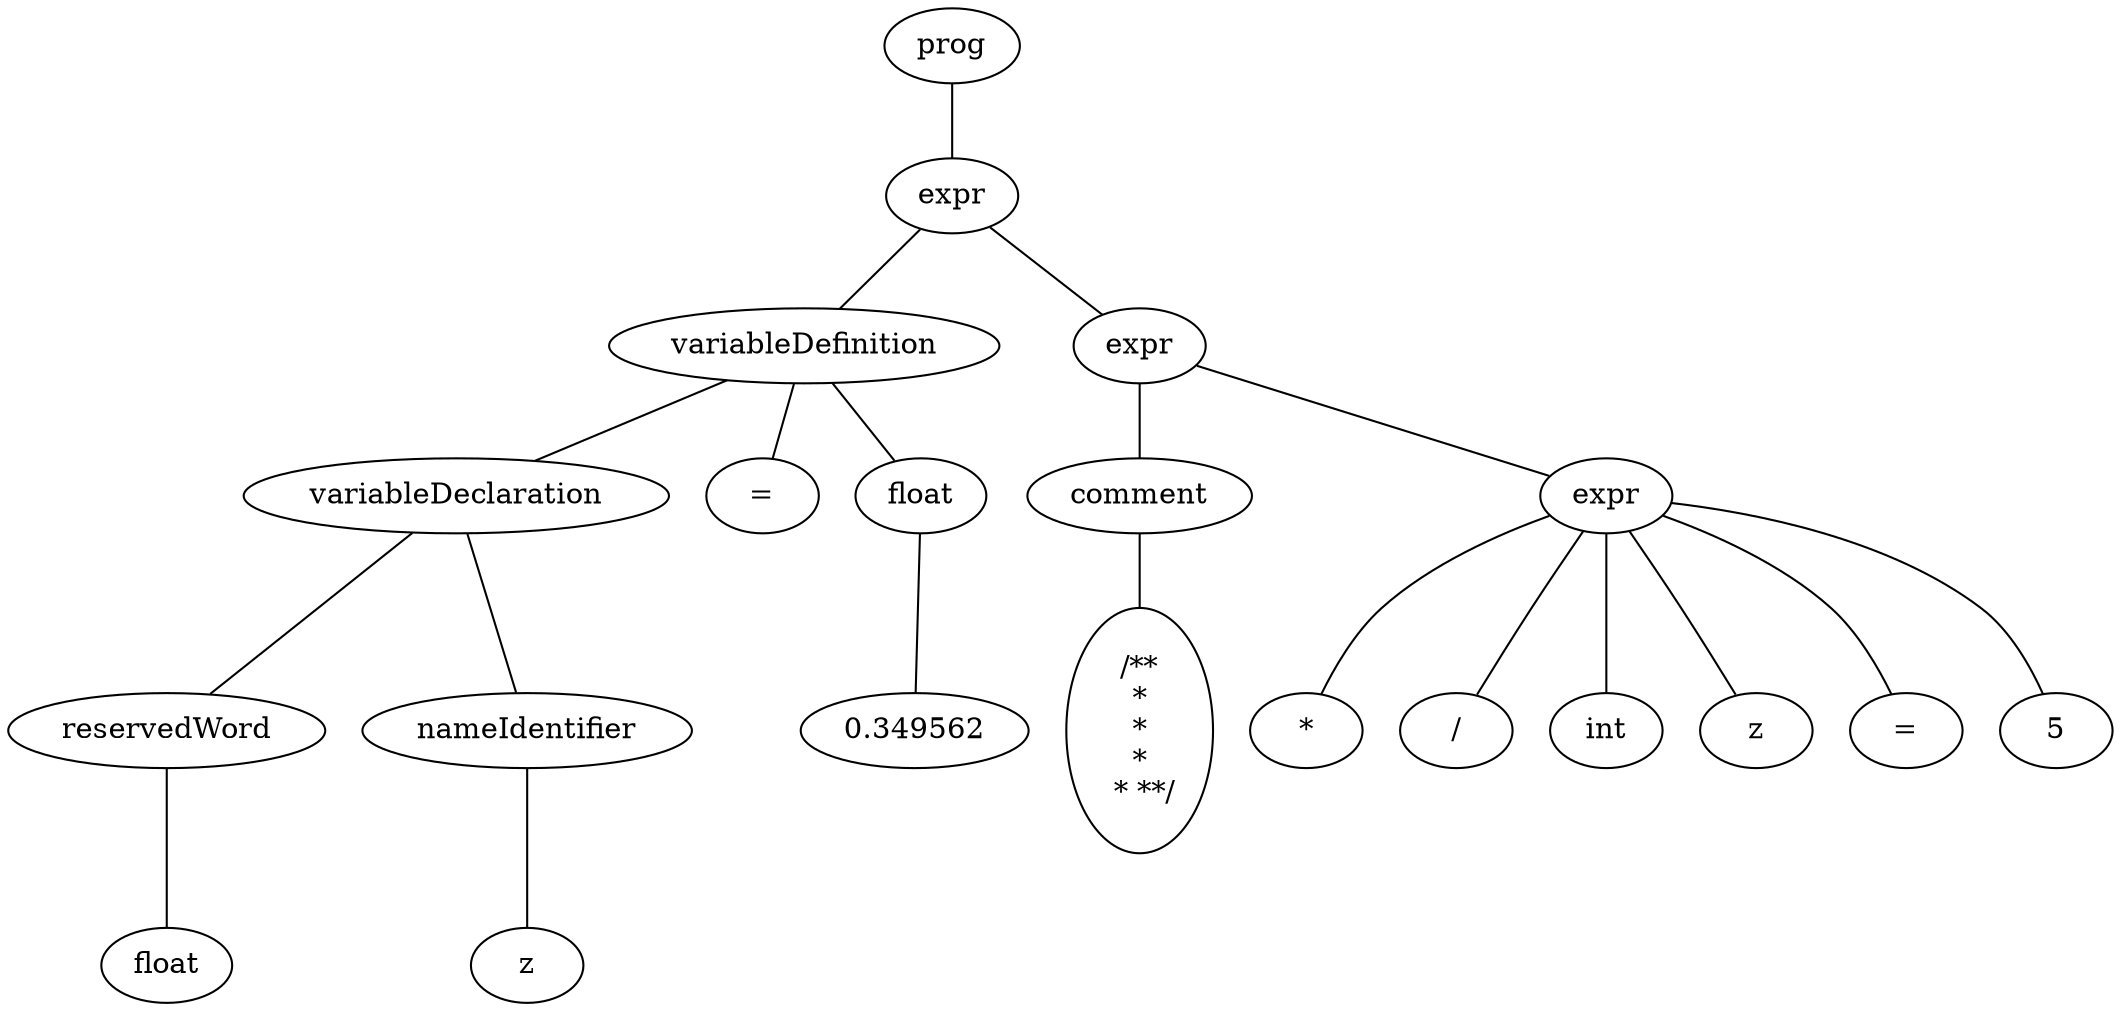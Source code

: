 graph ast { 
<AST.AST object at 0x7f6dabd10a00>[label="prog"] 
<AST.AST object at 0x7f6dabd1ad60>[label="expr"] 
<AST.AST object at 0x7f6dabd1aac0>[label="variableDefinition"] 
<AST.AST object at 0x7f6dabd1aca0>[label="variableDeclaration"] 
<AST.AST object at 0x7f6dabd1a4c0>[label="reservedWord"] 
<AST.AST object at 0x7f6dabd1ad00>[label="float"] 
<AST.AST object at 0x7f6dabd1a370>[label="nameIdentifier"] 
<AST.AST object at 0x7f6dabd24e50>[label="z"] 
<AST.AST object at 0x7f6dabd1a1c0>[label="="] 
<AST.AST object at 0x7f6dabd13c10>[label="float"] 
<AST.AST object at 0x7f6dabd134f0>[label="0.349562"] 
<AST.AST object at 0x7f6dabd1ab80>[label="expr"] 
<AST.AST object at 0x7f6dabd24670>[label="comment"] 
<AST.AST object at 0x7f6dabd13a00>[label="/**
 * 
 * 
 * 
 * **/"] 
<AST.AST object at 0x7f6dabd13bb0>[label="expr"] 
<AST.AST object at 0x7f6dabd127c0>[label="*"] 
<AST.AST object at 0x7f6dabd12ac0>[label="/"] 
<AST.AST object at 0x7f6dabd121c0>[label="int"] 
<AST.AST object at 0x7f6dabd12970>[label="z"] 
<AST.AST object at 0x7f6dabd12af0>[label="="] 
<AST.AST object at 0x7f6dabd12b80>[label="5"] 
<AST.AST object at 0x7f6dabd10a00> -- <AST.AST object at 0x7f6dabd1ad60>
<AST.AST object at 0x7f6dabd1ad60> -- <AST.AST object at 0x7f6dabd1aac0>
<AST.AST object at 0x7f6dabd1aac0> -- <AST.AST object at 0x7f6dabd1aca0>
<AST.AST object at 0x7f6dabd1aca0> -- <AST.AST object at 0x7f6dabd1a4c0>
<AST.AST object at 0x7f6dabd1a4c0> -- <AST.AST object at 0x7f6dabd1ad00>
<AST.AST object at 0x7f6dabd1aca0> -- <AST.AST object at 0x7f6dabd1a370>
<AST.AST object at 0x7f6dabd1a370> -- <AST.AST object at 0x7f6dabd24e50>
<AST.AST object at 0x7f6dabd1aac0> -- <AST.AST object at 0x7f6dabd1a1c0>
<AST.AST object at 0x7f6dabd1aac0> -- <AST.AST object at 0x7f6dabd13c10>
<AST.AST object at 0x7f6dabd13c10> -- <AST.AST object at 0x7f6dabd134f0>
<AST.AST object at 0x7f6dabd1ad60> -- <AST.AST object at 0x7f6dabd1ab80>
<AST.AST object at 0x7f6dabd1ab80> -- <AST.AST object at 0x7f6dabd24670>
<AST.AST object at 0x7f6dabd24670> -- <AST.AST object at 0x7f6dabd13a00>
<AST.AST object at 0x7f6dabd1ab80> -- <AST.AST object at 0x7f6dabd13bb0>
<AST.AST object at 0x7f6dabd13bb0> -- <AST.AST object at 0x7f6dabd127c0>
<AST.AST object at 0x7f6dabd13bb0> -- <AST.AST object at 0x7f6dabd12ac0>
<AST.AST object at 0x7f6dabd13bb0> -- <AST.AST object at 0x7f6dabd121c0>
<AST.AST object at 0x7f6dabd13bb0> -- <AST.AST object at 0x7f6dabd12970>
<AST.AST object at 0x7f6dabd13bb0> -- <AST.AST object at 0x7f6dabd12af0>
<AST.AST object at 0x7f6dabd13bb0> -- <AST.AST object at 0x7f6dabd12b80>
}